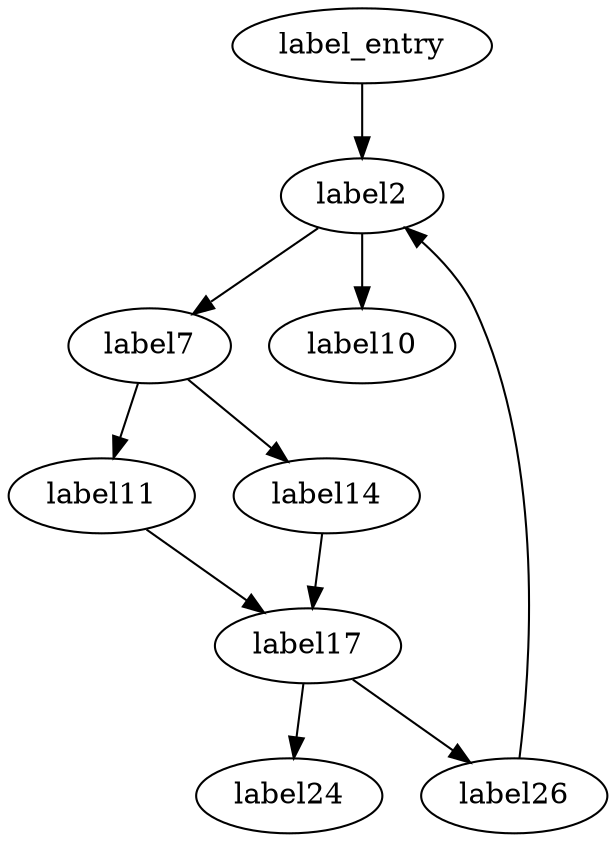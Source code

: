 digraph G {
	label_entry->label2;
	label2->label7;
	label2->label10;
	label7->label11;
	label7->label14;
	label11->label17;
	label14->label17;
	label17->label24;
	label17->label26;
	label26->label2;
}
